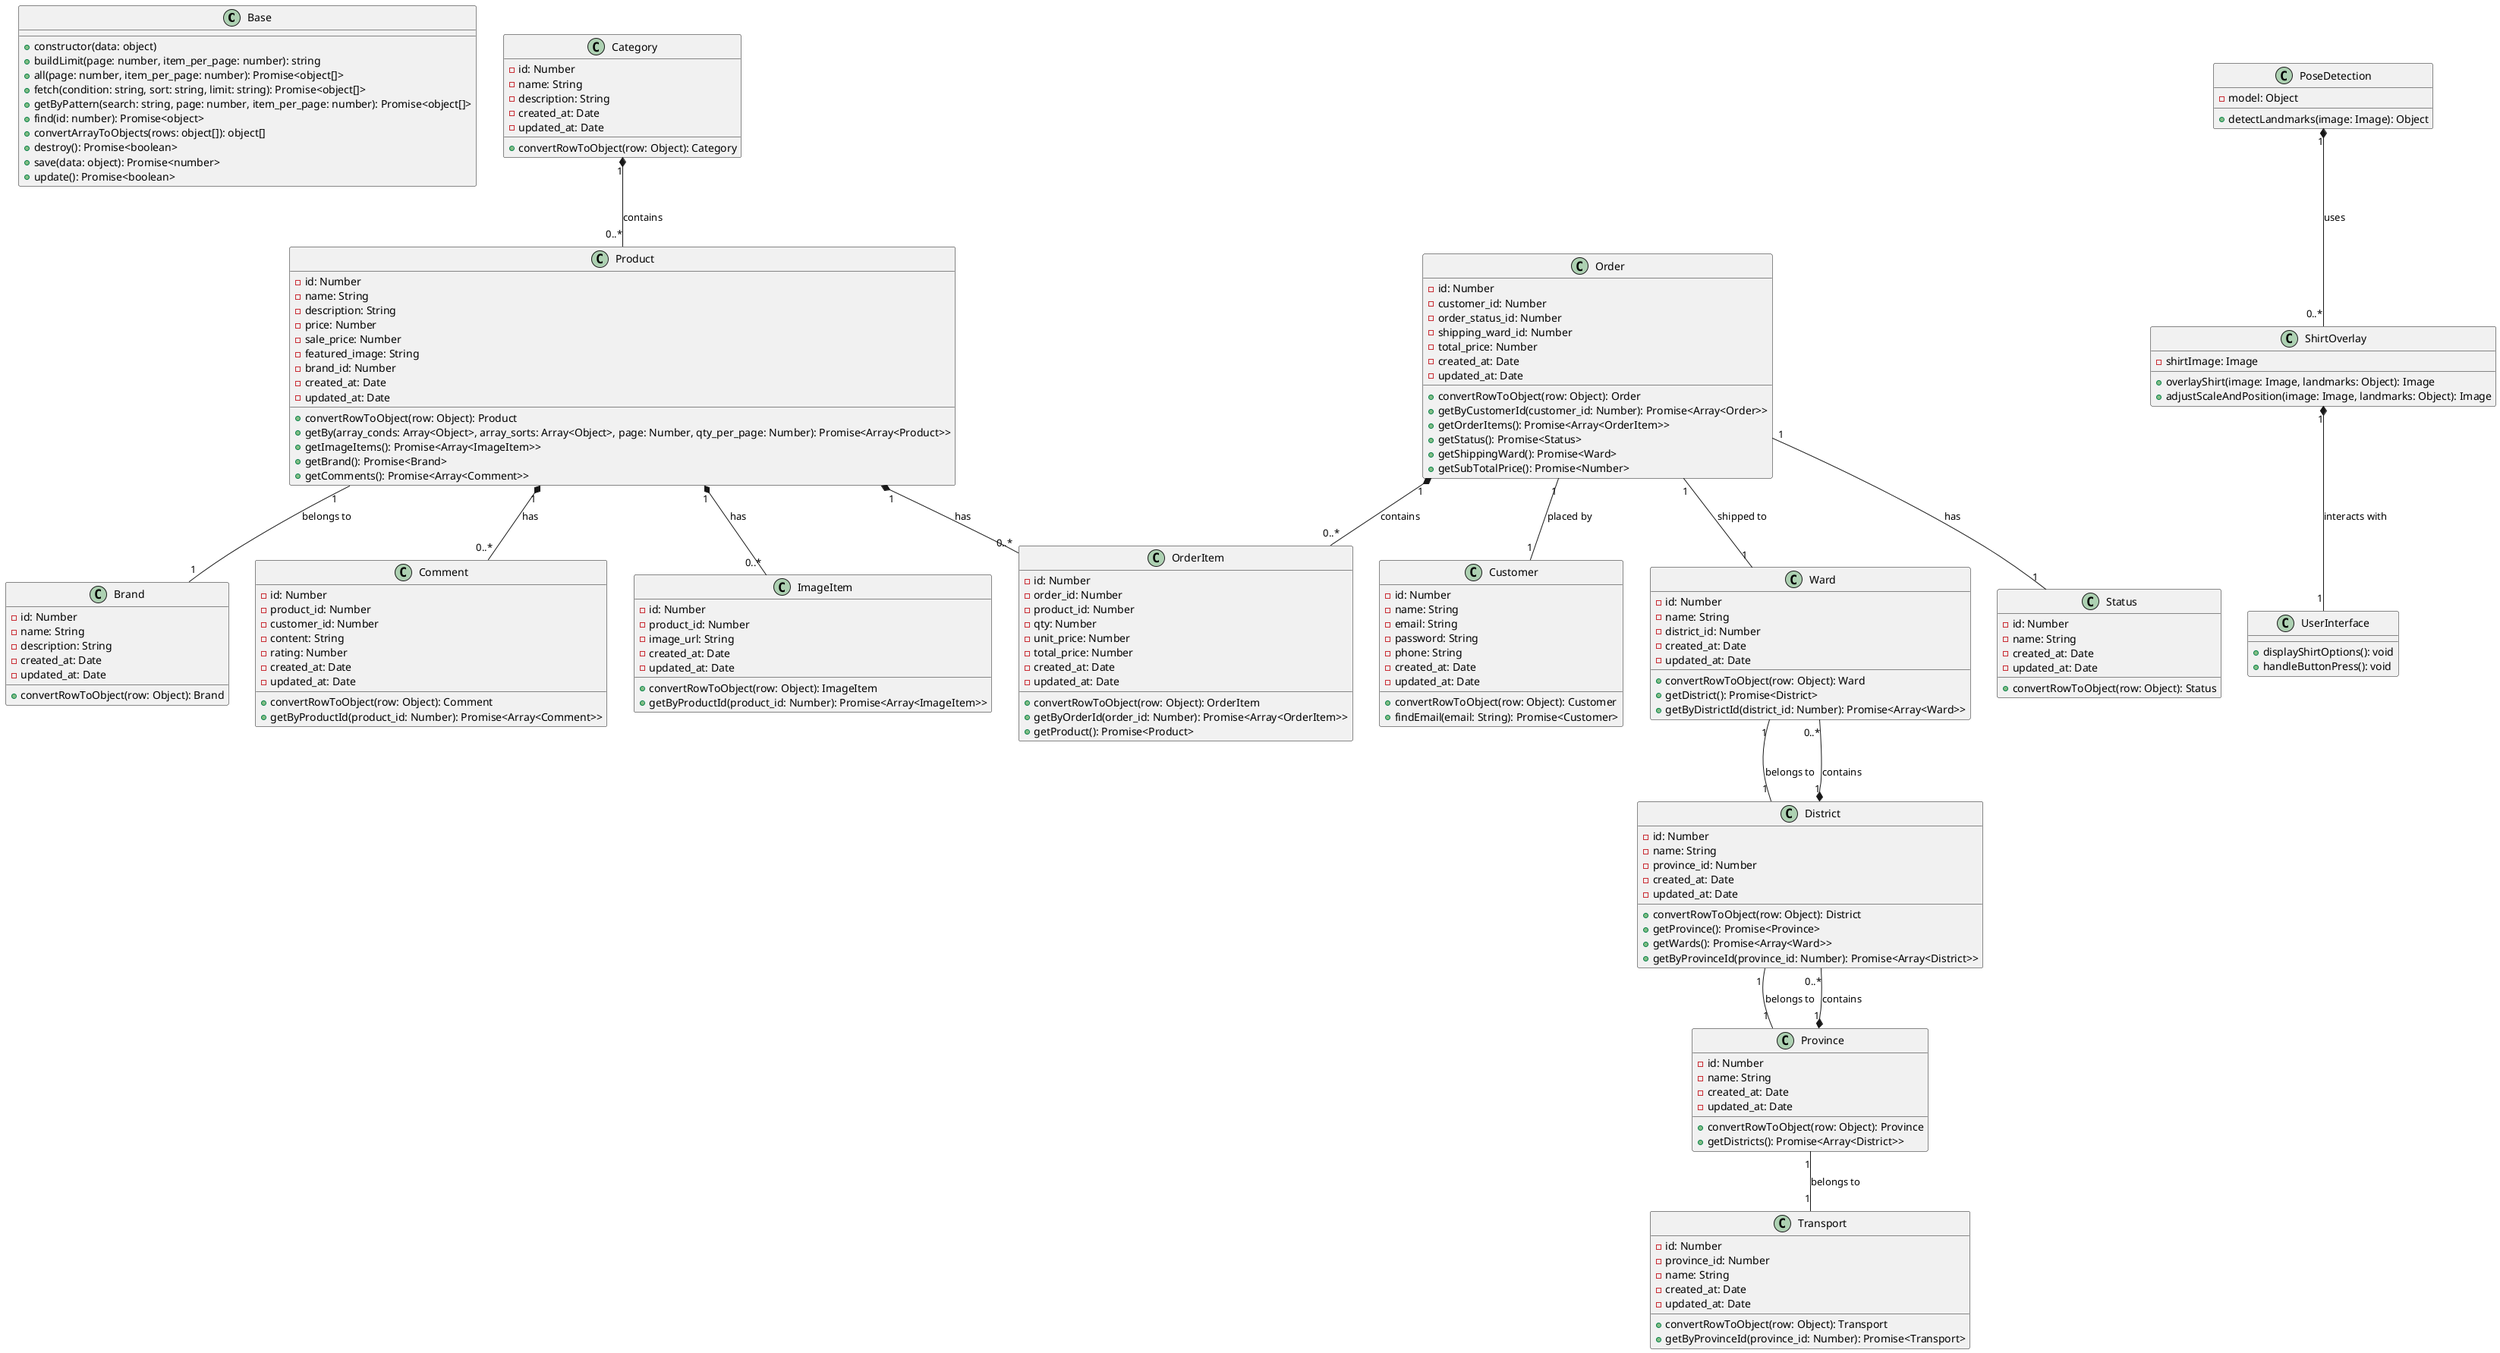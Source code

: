 @startuml

' Define classes with their attributes and methods
class Base {
    +constructor(data: object)
    +buildLimit(page: number, item_per_page: number): string
    +all(page: number, item_per_page: number): Promise<object[]>
    +fetch(condition: string, sort: string, limit: string): Promise<object[]>
    +getByPattern(search: string, page: number, item_per_page: number): Promise<object[]>
    +find(id: number): Promise<object>
    +convertArrayToObjects(rows: object[]): object[]
    +destroy(): Promise<boolean>
    +save(data: object): Promise<number>
    +update(): Promise<boolean>
}

class Brand {
    -id: Number
    -name: String
    -description: String
    -created_at: Date
    -updated_at: Date
    +convertRowToObject(row: Object): Brand
}

class Product {
    -id: Number
    -name: String
    -description: String
    -price: Number
    -sale_price: Number
    -featured_image: String
    -brand_id: Number
    -created_at: Date
    -updated_at: Date
    +convertRowToObject(row: Object): Product
    +getBy(array_conds: Array<Object>, array_sorts: Array<Object>, page: Number, qty_per_page: Number): Promise<Array<Product>>
    +getImageItems(): Promise<Array<ImageItem>>
    +getBrand(): Promise<Brand>
    +getComments(): Promise<Array<Comment>>
}

class Order {
    -id: Number
    -customer_id: Number
    -order_status_id: Number
    -shipping_ward_id: Number
    -total_price: Number
    -created_at: Date
    -updated_at: Date
    +convertRowToObject(row: Object): Order
    +getByCustomerId(customer_id: Number): Promise<Array<Order>>
    +getOrderItems(): Promise<Array<OrderItem>>
    +getStatus(): Promise<Status>
    +getShippingWard(): Promise<Ward>
    +getSubTotalPrice(): Promise<Number>
}

class OrderItem {
    -id: Number
    -order_id: Number
    -product_id: Number
    -qty: Number
    -unit_price: Number
    -total_price: Number
    -created_at: Date
    -updated_at: Date
    +convertRowToObject(row: Object): OrderItem
    +getByOrderId(order_id: Number): Promise<Array<OrderItem>>
    +getProduct(): Promise<Product>
}

class Category {
    -id: Number
    -name: String
    -description: String
    -created_at: Date
    -updated_at: Date
    +convertRowToObject(row: Object): Category
}

class Comment {
    -id: Number
    -product_id: Number
    -customer_id: Number
    -content: String
    -rating: Number
    -created_at: Date
    -updated_at: Date
    +convertRowToObject(row: Object): Comment
    +getByProductId(product_id: Number): Promise<Array<Comment>>
}

class Customer {
    -id: Number
    -name: String
    -email: String
    -password: String
    -phone: String
    -created_at: Date
    -updated_at: Date
    +convertRowToObject(row: Object): Customer
    +findEmail(email: String): Promise<Customer>
}

class ImageItem {
    -id: Number
    -product_id: Number
    -image_url: String
    -created_at: Date
    -updated_at: Date
    +convertRowToObject(row: Object): ImageItem
    +getByProductId(product_id: Number): Promise<Array<ImageItem>>
}

class Province {
    -id: Number
    -name: String
    -created_at: Date
    -updated_at: Date
    +convertRowToObject(row: Object): Province
    +getDistricts(): Promise<Array<District>>
}

class District {
    -id: Number
    -name: String
    -province_id: Number
    -created_at: Date
    -updated_at: Date
    +convertRowToObject(row: Object): District
    +getProvince(): Promise<Province>
    +getWards(): Promise<Array<Ward>>
    +getByProvinceId(province_id: Number): Promise<Array<District>>
}

class Ward {
    -id: Number
    -name: String
    -district_id: Number
    -created_at: Date
    -updated_at: Date
    +convertRowToObject(row: Object): Ward
    +getDistrict(): Promise<District>
    +getByDistrictId(district_id: Number): Promise<Array<Ward>>
}

class Status {
    -id: Number
    -name: String
    -created_at: Date
    -updated_at: Date
    +convertRowToObject(row: Object): Status
}

class Transport {
    -id: Number
    -province_id: Number
    -name: String
    -created_at: Date
    -updated_at: Date
    +convertRowToObject(row: Object): Transport
    +getByProvinceId(province_id: Number): Promise<Transport>
}
class PoseDetection {
    -model: Object
    +detectLandmarks(image: Image): Object
}

class ShirtOverlay {
    -shirtImage: Image
    +overlayShirt(image: Image, landmarks: Object): Image
    +adjustScaleAndPosition(image: Image, landmarks: Object): Image
}

class UserInterface {
    +displayShirtOptions(): void
    +handleButtonPress(): void
}

' Define relationships between classes
Product "1" *-- "0..*" ImageItem: has
Product "1" *-- "0..*" Comment: has
Product "1" *-- "0..*" OrderItem: has
Product "1" -- "1" Brand: belongs to

Category "1" *-- "0..*" Product: contains

Order "1" *-- "0..*" OrderItem: contains
Order "1" -- "1" Customer: placed by
Order "1" -- "1" Status: has
Order "1" -- "1" Ward: shipped to

Province "1" *-- "0..*" District: contains
District "1" *-- "0..*" Ward: contains
Ward "1" -- "1" District: belongs to
District "1" -- "1" Province: belongs to
Province "1" -- "1" Transport: belongs to

PoseDetection "1" *-- "0..*" ShirtOverlay: uses
ShirtOverlay "1" *-- "1" UserInterface: interacts with

@enduml
